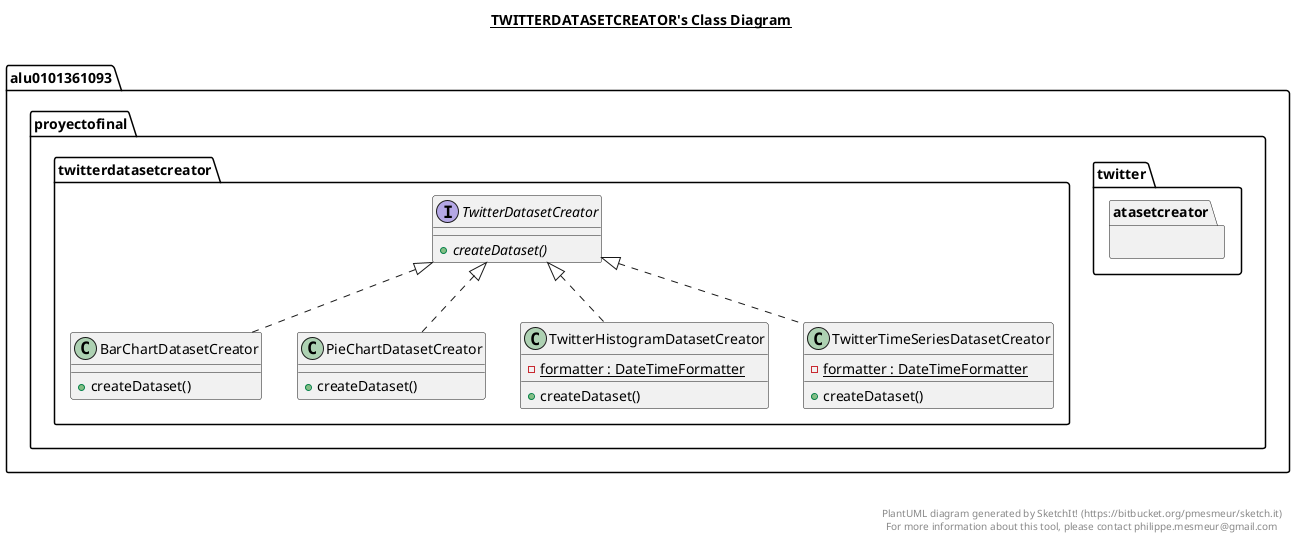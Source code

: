 @startuml

title __TWITTERDATASETCREATOR's Class Diagram__\n

  namespace alu0101361093.proyectofinal.twitter {
    namespace atasetcreator {
      class alu0101361093.proyectofinal.twitterdatasetcreator.BarChartDatasetCreator {
          + createDataset()
      }
    }
  }
  

  namespace alu0101361093.proyectofinal.twitter {
    namespace atasetcreator {
      class alu0101361093.proyectofinal.twitterdatasetcreator.PieChartDatasetCreator {
          + createDataset()
      }
    }
  }
  

  namespace alu0101361093.proyectofinal.twitter {
    namespace atasetcreator {
      interface alu0101361093.proyectofinal.twitterdatasetcreator.TwitterDatasetCreator {
          {abstract} + createDataset()
      }
    }
  }
  

  namespace alu0101361093.proyectofinal.twitter {
    namespace atasetcreator {
      class alu0101361093.proyectofinal.twitterdatasetcreator.TwitterHistogramDatasetCreator {
          {static} - formatter : DateTimeFormatter
          + createDataset()
      }
    }
  }
  

  namespace alu0101361093.proyectofinal.twitter {
    namespace atasetcreator {
      class alu0101361093.proyectofinal.twitterdatasetcreator.TwitterTimeSeriesDatasetCreator {
          {static} - formatter : DateTimeFormatter
          + createDataset()
      }
    }
  }
  

  alu0101361093.proyectofinal.twitterdatasetcreator.BarChartDatasetCreator .up.|> alu0101361093.proyectofinal.twitterdatasetcreator.TwitterDatasetCreator
  alu0101361093.proyectofinal.twitterdatasetcreator.PieChartDatasetCreator .up.|> alu0101361093.proyectofinal.twitterdatasetcreator.TwitterDatasetCreator
  alu0101361093.proyectofinal.twitterdatasetcreator.TwitterHistogramDatasetCreator .up.|> alu0101361093.proyectofinal.twitterdatasetcreator.TwitterDatasetCreator
  alu0101361093.proyectofinal.twitterdatasetcreator.TwitterTimeSeriesDatasetCreator .up.|> alu0101361093.proyectofinal.twitterdatasetcreator.TwitterDatasetCreator


right footer


PlantUML diagram generated by SketchIt! (https://bitbucket.org/pmesmeur/sketch.it)
For more information about this tool, please contact philippe.mesmeur@gmail.com
endfooter

@enduml
